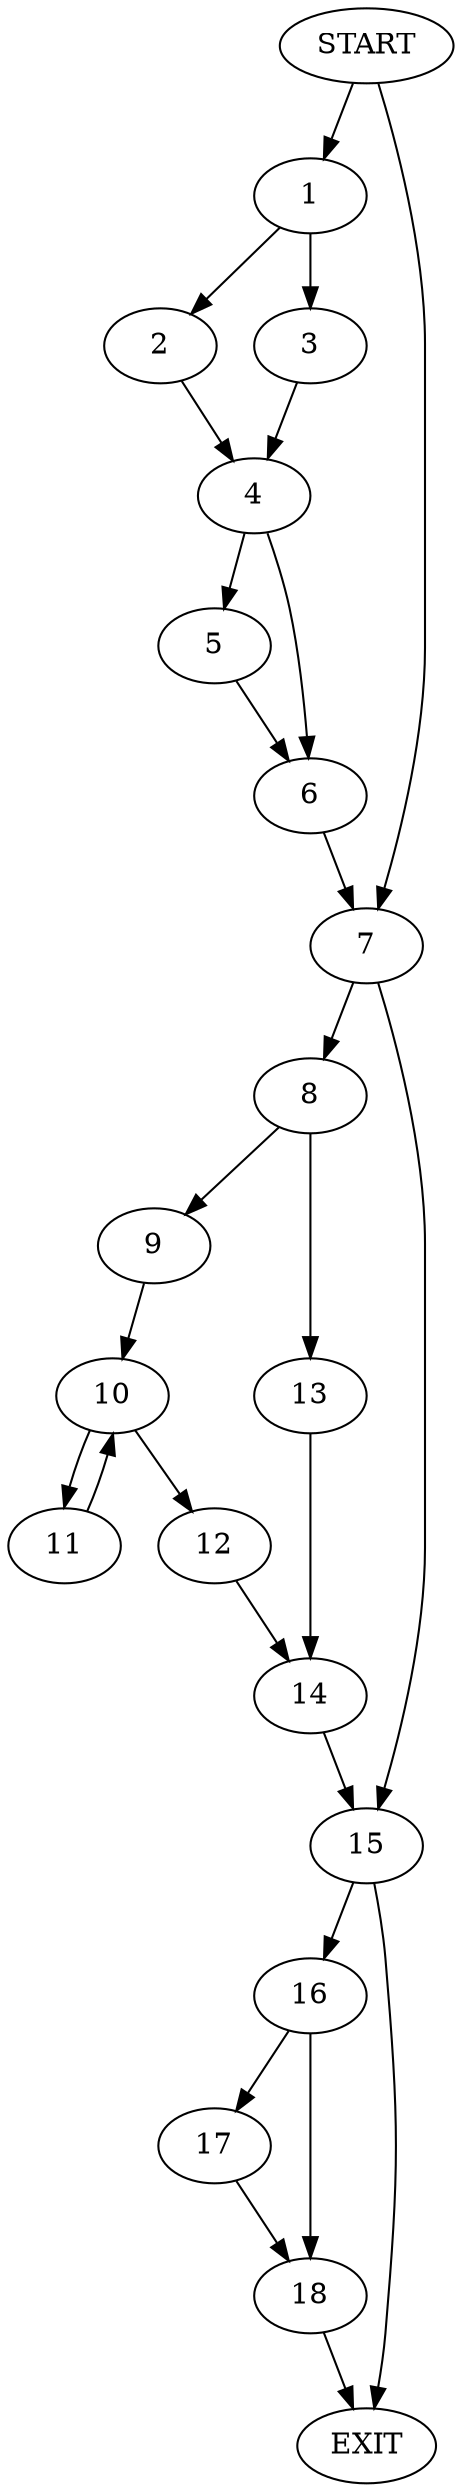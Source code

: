 digraph { 
0 [label="START"];
1;
2;
3;
4;
5;
6;
7;
8;
9;
10;
11;
12;
13;
14;
15;
16;
17;
18;
19[label="EXIT"];
0 -> 1;
0 -> 7;
1 -> 2;
1 -> 3;
2 -> 4;
3 -> 4;
4 -> 5;
4 -> 6;
5 -> 6;
6 -> 7;
7 -> 8;
7 -> 15;
8 -> 9;
8 -> 13;
9 -> 10;
10 -> 11;
10 -> 12;
11 -> 10;
12 -> 14;
13 -> 14;
14 -> 15;
15 -> 16;
15 -> 19;
16 -> 17;
16 -> 18;
17 -> 18;
18 -> 19;
}